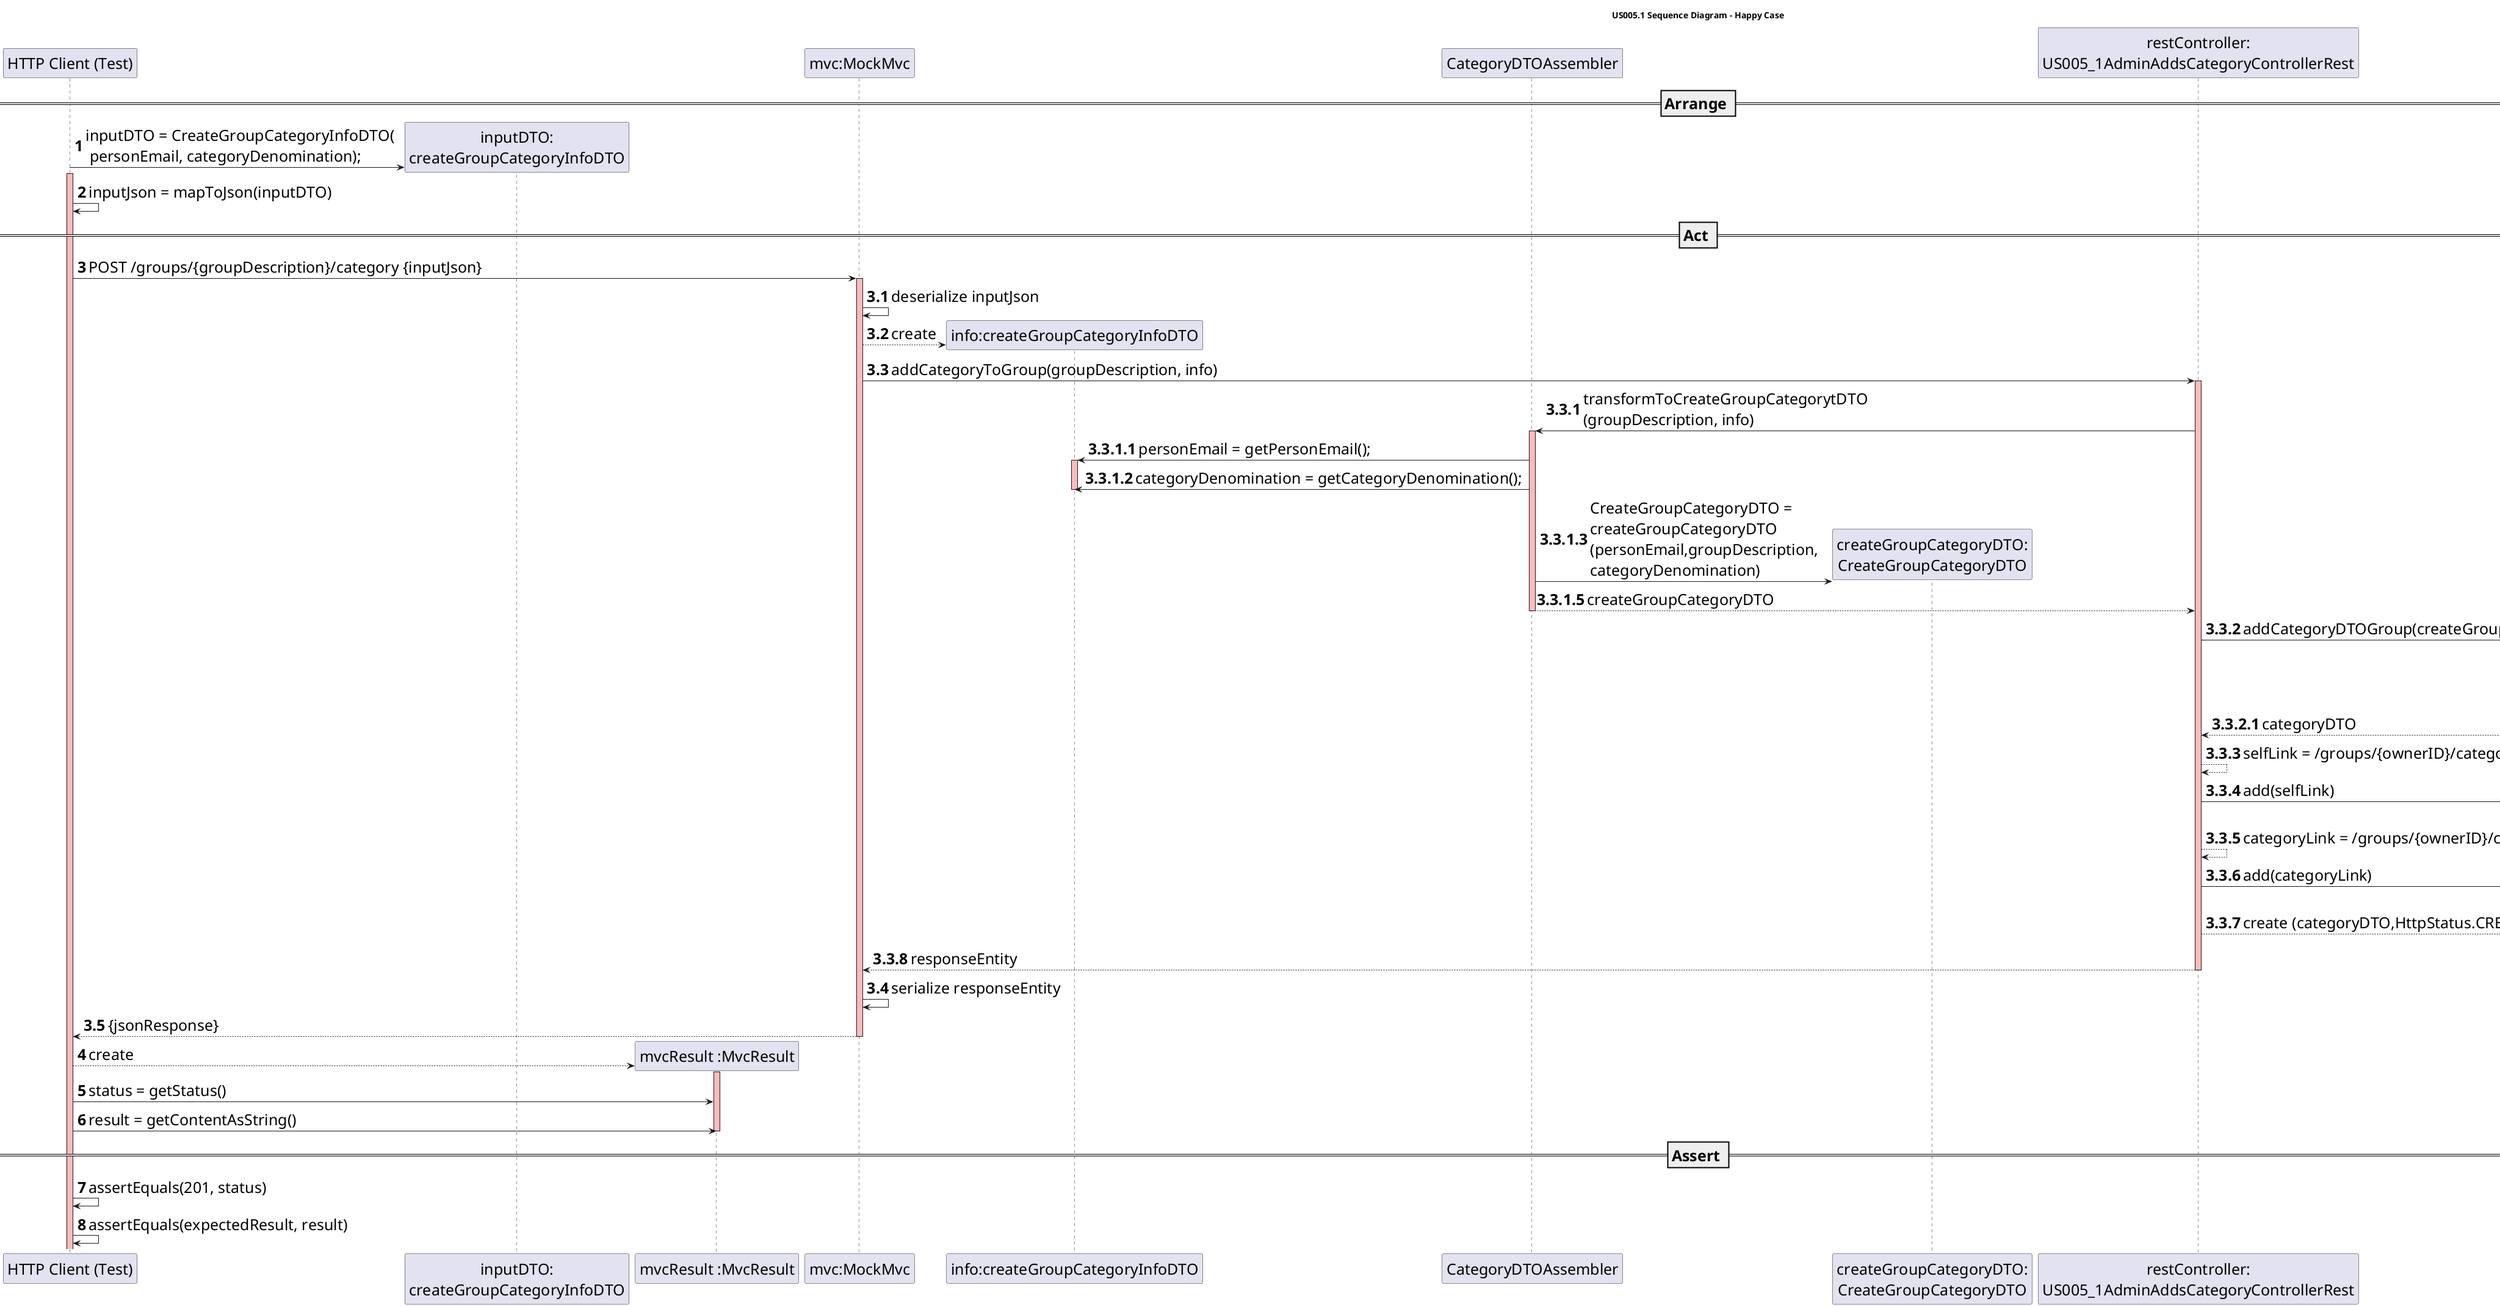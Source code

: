 @startuml
skinparam DefaultFontSize 25
title US005.1 Sequence Diagram - Happy Case

participant "HTTP Client (Test)"
participant "inputDTO:\ncreateGroupCategoryInfoDTO"
participant "mvcResult :MvcResult"
participant "mvc:MockMvc"
participant "info:createGroupCategoryInfoDTO"
participant "CategoryDTOAssembler"
participant "createGroupCategoryDTO:\nCreateGroupCategoryDTO"
participant "restController:\nUS005_1AdminAddsCategoryControllerRest"
participant "categoryDTO:CategoryDTO"
participant "service:\nUS005_1AdminAddsCategoryToGroupService"

== Arrange ==
autonumber
create "inputDTO:\ncreateGroupCategoryInfoDTO"
"HTTP Client (Test)" -> "inputDTO:\ncreateGroupCategoryInfoDTO": inputDTO = CreateGroupCategoryInfoDTO(\n personEmail, categoryDenomination);
activate "HTTP Client (Test)" #FFBBBB
"HTTP Client (Test)" -> "HTTP Client (Test)": inputJson = mapToJson(inputDTO)

== Act ==

"HTTP Client (Test)" -> "mvc:MockMvc" : POST /groups/{groupDescription}/category {inputJson}
activate "mvc:MockMvc"  #FFBBBB

autonumber 3.1
"mvc:MockMvc" -> "mvc:MockMvc" : deserialize inputJson
create "info:createGroupCategoryInfoDTO"
"mvc:MockMvc"-->"info:createGroupCategoryInfoDTO" :create

"mvc:MockMvc"-> "restController:\nUS005_1AdminAddsCategoryControllerRest": addCategoryToGroup(groupDescription, info)
activate "restController:\nUS005_1AdminAddsCategoryControllerRest" #FFBBBB
autonumber 3.3.1
"restController:\nUS005_1AdminAddsCategoryControllerRest"-> "CategoryDTOAssembler":transformToCreateGroupCategorytDTO\n(groupDescription, info)
activate "CategoryDTOAssembler" #FFBBBB
autonumber 3.3.1.1

"CategoryDTOAssembler" -> "info:createGroupCategoryInfoDTO" : personEmail = getPersonEmail();
activate "info:createGroupCategoryInfoDTO" #FFBBBB
"CategoryDTOAssembler" -> "info:createGroupCategoryInfoDTO" : categoryDenomination = getCategoryDenomination();
deactivate "info:createGroupCategoryInfoDTO"

create "createGroupCategoryDTO:\nCreateGroupCategoryDTO"
"CategoryDTOAssembler" -> "createGroupCategoryDTO:\nCreateGroupCategoryDTO" : CreateGroupCategoryDTO = \ncreateGroupCategoryDTO\n(personEmail,groupDescription, \ncategoryDenomination)
deactivate "createGroupCategoryDTO:\nCreateGroupCategoryDTO"
autonumber 3.3.1.5
"CategoryDTOAssembler" --> "restController:\nUS005_1AdminAddsCategoryControllerRest" : createGroupCategoryDTO
deactivate "CategoryDTOAssembler"

autonumber 3.3.2
"restController:\nUS005_1AdminAddsCategoryControllerRest"->"service:\nUS005_1AdminAddsCategoryToGroupService": addCategoryDTOGroup(createGroupCategoryDTO)
activate "service:\nUS005_1AdminAddsCategoryToGroupService" #FFBBBB
autonumber 3.3.2.1
|||
ref over "service:\nUS005_1AdminAddsCategoryToGroupService": US005_1AdminAddsCategory_Part2
"service:\nUS005_1AdminAddsCategoryToGroupService" --> "restController:\nUS005_1AdminAddsCategoryControllerRest" : categoryDTO

autonumber 3.3.3
deactivate "service:\nUS005_1AdminAddsCategoryToGroupService" #FFBBBB
"restController:\nUS005_1AdminAddsCategoryControllerRest"--> "restController:\nUS005_1AdminAddsCategoryControllerRest": selfLink = /groups/{ownerID}/category/{categoryDenomination}
"restController:\nUS005_1AdminAddsCategoryControllerRest"-> "categoryDTO:CategoryDTO": add(selfLink)
activate "categoryDTO:CategoryDTO" #FFBBBB
deactivate "categoryDTO:CategoryDTO" #FFBBBB

"restController:\nUS005_1AdminAddsCategoryControllerRest"--> "restController:\nUS005_1AdminAddsCategoryControllerRest": categoryLink = /groups/{ownerID}/category
"restController:\nUS005_1AdminAddsCategoryControllerRest"-> "categoryDTO:CategoryDTO": add(categoryLink)
activate "categoryDTO:CategoryDTO" #FFBBBB
deactivate "categoryDTO:CategoryDTO" #FFBBBB

create "responseEntity:Response Entity"
"restController:\nUS005_1AdminAddsCategoryControllerRest" --> "responseEntity:Response Entity" : create (categoryDTO,HttpStatus.CREATED)
"restController:\nUS005_1AdminAddsCategoryControllerRest" --> "mvc:MockMvc": responseEntity
deactivate "restController:\nUS005_1AdminAddsCategoryControllerRest"
deactivate "restController:\nUS005_1AdminAddsCategoryControllerRest"

autonumber 3.4
"mvc:MockMvc" -> "mvc:MockMvc" : serialize responseEntity

"HTTP Client (Test)" <-- "mvc:MockMvc" : {jsonResponse}
deactivate "mvc:MockMvc"

deactivate "mvc:MockMvc"

autonumber 4
create "mvcResult :MvcResult"
"HTTP Client (Test)" --> "mvcResult :MvcResult" : create

autonumber 5
activate "mvcResult :MvcResult" #FFBBBB
"HTTP Client (Test)" -> "mvcResult :MvcResult" : status = getStatus()
"HTTP Client (Test)" -> "mvcResult :MvcResult" : result = getContentAsString()
deactivate "mvcResult :MvcResult" #FFBBBB

== Assert ==

"HTTP Client (Test)" -> "HTTP Client (Test)" : assertEquals(201, status)
"HTTP Client (Test)" -> "HTTP Client (Test)" : assertEquals(expectedResult, result)

deactivate "service:\nUS005_1AdminAddsCategoryToGroupService"

@enduml